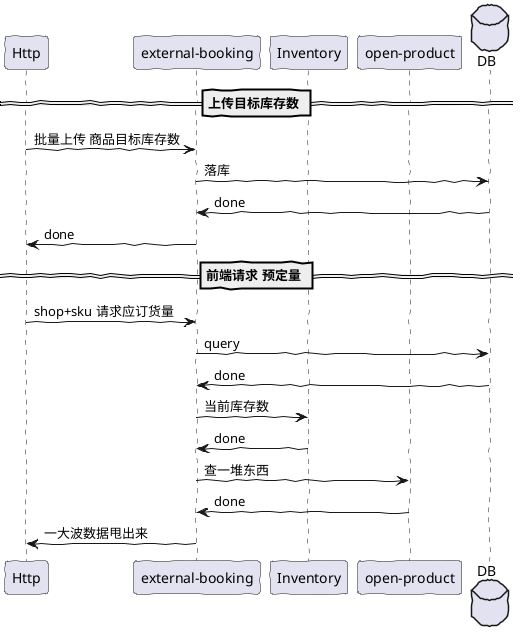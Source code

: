 @startuml
skinparam handwritten true

 participant "Http" as http
 participant "external-booking" as book
 participant "Inventory" as in
 participant "open-product" as product
 database "DB" as DB

== 上传目标库存数 ==

http -> book : 批量上传 商品目标库存数
book -> DB: 落库
DB -> book : done
book -> http :done

== 前端请求 预定量 ==
http -> book : shop+sku 请求应订货量
book -> DB :query
DB -> book : done
book ->in : 当前库存数
in -> book : done
book -> product : 查一堆东西
product -> book: done

book -> http : 一大波数据甩出来
@enduml